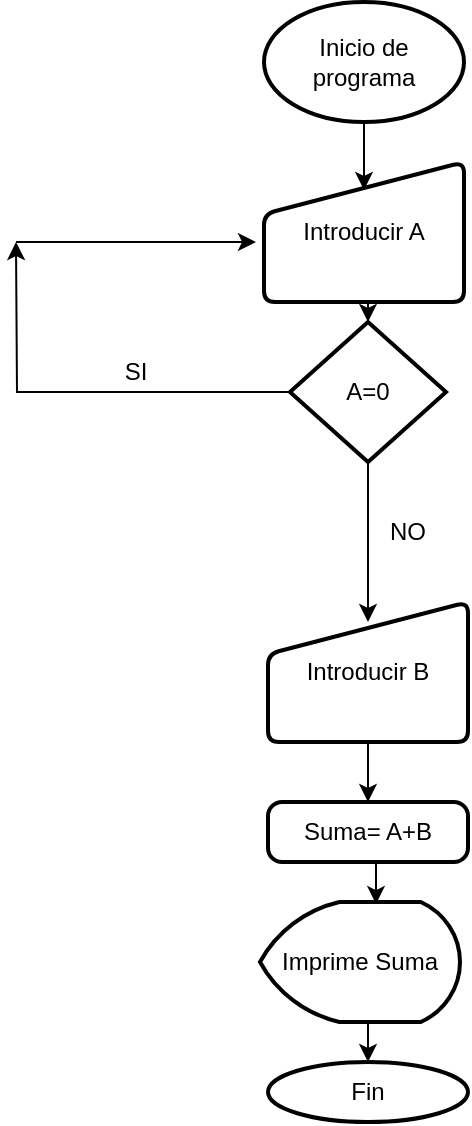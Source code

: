 <mxfile version="20.8.10" type="device"><diagram name="Página-1" id="Ua62SDKSF7PsZvwYcBge"><mxGraphModel dx="1434" dy="764" grid="1" gridSize="10" guides="1" tooltips="1" connect="1" arrows="1" fold="1" page="1" pageScale="1" pageWidth="827" pageHeight="1169" math="0" shadow="0"><root><mxCell id="0"/><mxCell id="1" parent="0"/><mxCell id="W7dFUCoEHyCgX4Tuq9yi-4" style="edgeStyle=orthogonalEdgeStyle;rounded=0;orthogonalLoop=1;jettySize=auto;html=1;exitX=0.5;exitY=1;exitDx=0;exitDy=0;exitPerimeter=0;entryX=0.5;entryY=0.2;entryDx=0;entryDy=0;entryPerimeter=0;" edge="1" parent="1" source="W7dFUCoEHyCgX4Tuq9yi-1" target="W7dFUCoEHyCgX4Tuq9yi-2"><mxGeometry relative="1" as="geometry"/></mxCell><mxCell id="W7dFUCoEHyCgX4Tuq9yi-1" value="Inicio de programa" style="strokeWidth=2;html=1;shape=mxgraph.flowchart.start_1;whiteSpace=wrap;" vertex="1" parent="1"><mxGeometry x="364" y="10" width="100" height="60" as="geometry"/></mxCell><mxCell id="W7dFUCoEHyCgX4Tuq9yi-17" style="edgeStyle=orthogonalEdgeStyle;rounded=0;orthogonalLoop=1;jettySize=auto;html=1;exitX=0.5;exitY=1;exitDx=0;exitDy=0;entryX=0.5;entryY=0;entryDx=0;entryDy=0;entryPerimeter=0;" edge="1" parent="1" source="W7dFUCoEHyCgX4Tuq9yi-2" target="W7dFUCoEHyCgX4Tuq9yi-16"><mxGeometry relative="1" as="geometry"/></mxCell><mxCell id="W7dFUCoEHyCgX4Tuq9yi-2" value="Introducir A" style="html=1;strokeWidth=2;shape=manualInput;whiteSpace=wrap;rounded=1;size=26;arcSize=11;" vertex="1" parent="1"><mxGeometry x="364" y="90" width="100" height="70" as="geometry"/></mxCell><mxCell id="W7dFUCoEHyCgX4Tuq9yi-7" style="edgeStyle=orthogonalEdgeStyle;rounded=0;orthogonalLoop=1;jettySize=auto;html=1;exitX=0.5;exitY=1;exitDx=0;exitDy=0;entryX=0.5;entryY=0;entryDx=0;entryDy=0;" edge="1" parent="1" source="W7dFUCoEHyCgX4Tuq9yi-3" target="W7dFUCoEHyCgX4Tuq9yi-6"><mxGeometry relative="1" as="geometry"/></mxCell><mxCell id="W7dFUCoEHyCgX4Tuq9yi-3" value="Introducir B" style="html=1;strokeWidth=2;shape=manualInput;whiteSpace=wrap;rounded=1;size=26;arcSize=11;" vertex="1" parent="1"><mxGeometry x="366" y="310" width="100" height="70" as="geometry"/></mxCell><mxCell id="W7dFUCoEHyCgX4Tuq9yi-12" style="edgeStyle=orthogonalEdgeStyle;rounded=0;orthogonalLoop=1;jettySize=auto;html=1;exitX=0.5;exitY=1;exitDx=0;exitDy=0;entryX=0.58;entryY=0.017;entryDx=0;entryDy=0;entryPerimeter=0;" edge="1" parent="1" source="W7dFUCoEHyCgX4Tuq9yi-6" target="W7dFUCoEHyCgX4Tuq9yi-8"><mxGeometry relative="1" as="geometry"/></mxCell><mxCell id="W7dFUCoEHyCgX4Tuq9yi-6" value="Suma= A+B" style="rounded=1;whiteSpace=wrap;html=1;absoluteArcSize=1;arcSize=14;strokeWidth=2;" vertex="1" parent="1"><mxGeometry x="366" y="410" width="100" height="30" as="geometry"/></mxCell><mxCell id="W7dFUCoEHyCgX4Tuq9yi-15" style="edgeStyle=orthogonalEdgeStyle;rounded=0;orthogonalLoop=1;jettySize=auto;html=1;exitX=0.5;exitY=1;exitDx=0;exitDy=0;exitPerimeter=0;entryX=0.5;entryY=0;entryDx=0;entryDy=0;entryPerimeter=0;" edge="1" parent="1" source="W7dFUCoEHyCgX4Tuq9yi-8" target="W7dFUCoEHyCgX4Tuq9yi-14"><mxGeometry relative="1" as="geometry"/></mxCell><mxCell id="W7dFUCoEHyCgX4Tuq9yi-8" value="Imprime Suma" style="strokeWidth=2;html=1;shape=mxgraph.flowchart.display;whiteSpace=wrap;" vertex="1" parent="1"><mxGeometry x="362" y="460" width="100" height="60" as="geometry"/></mxCell><mxCell id="W7dFUCoEHyCgX4Tuq9yi-14" value="Fin" style="strokeWidth=2;html=1;shape=mxgraph.flowchart.start_1;whiteSpace=wrap;" vertex="1" parent="1"><mxGeometry x="366" y="540" width="100" height="30" as="geometry"/></mxCell><mxCell id="W7dFUCoEHyCgX4Tuq9yi-18" style="edgeStyle=orthogonalEdgeStyle;rounded=0;orthogonalLoop=1;jettySize=auto;html=1;exitX=0;exitY=0.5;exitDx=0;exitDy=0;exitPerimeter=0;" edge="1" parent="1" source="W7dFUCoEHyCgX4Tuq9yi-16"><mxGeometry relative="1" as="geometry"><mxPoint x="240" y="130" as="targetPoint"/></mxGeometry></mxCell><mxCell id="W7dFUCoEHyCgX4Tuq9yi-22" style="edgeStyle=orthogonalEdgeStyle;rounded=0;orthogonalLoop=1;jettySize=auto;html=1;exitX=0.5;exitY=1;exitDx=0;exitDy=0;exitPerimeter=0;" edge="1" parent="1" source="W7dFUCoEHyCgX4Tuq9yi-16"><mxGeometry relative="1" as="geometry"><mxPoint x="416" y="320" as="targetPoint"/></mxGeometry></mxCell><mxCell id="W7dFUCoEHyCgX4Tuq9yi-16" value="A=0" style="strokeWidth=2;html=1;shape=mxgraph.flowchart.decision;whiteSpace=wrap;" vertex="1" parent="1"><mxGeometry x="377" y="170" width="78" height="70" as="geometry"/></mxCell><mxCell id="W7dFUCoEHyCgX4Tuq9yi-21" value="" style="endArrow=classic;html=1;rounded=0;" edge="1" parent="1"><mxGeometry width="50" height="50" relative="1" as="geometry"><mxPoint x="240" y="130" as="sourcePoint"/><mxPoint x="360" y="130" as="targetPoint"/></mxGeometry></mxCell><mxCell id="W7dFUCoEHyCgX4Tuq9yi-23" value="SI" style="text;html=1;strokeColor=none;fillColor=none;align=center;verticalAlign=middle;whiteSpace=wrap;rounded=0;" vertex="1" parent="1"><mxGeometry x="270" y="180" width="60" height="30" as="geometry"/></mxCell><mxCell id="W7dFUCoEHyCgX4Tuq9yi-24" value="NO" style="text;html=1;strokeColor=none;fillColor=none;align=center;verticalAlign=middle;whiteSpace=wrap;rounded=0;" vertex="1" parent="1"><mxGeometry x="406" y="260" width="60" height="30" as="geometry"/></mxCell></root></mxGraphModel></diagram></mxfile>